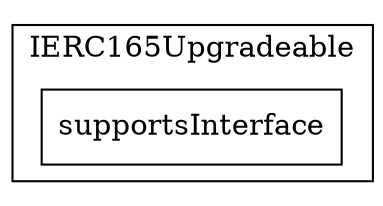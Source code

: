 strict digraph {
rankdir="LR"
node [shape=box]
subgraph cluster_11_IERC165Upgradeable {
label = "IERC165Upgradeable"
"11_supportsInterface" [label="supportsInterface"]
}subgraph cluster_solidity {
label = "[Solidity]"
}
}